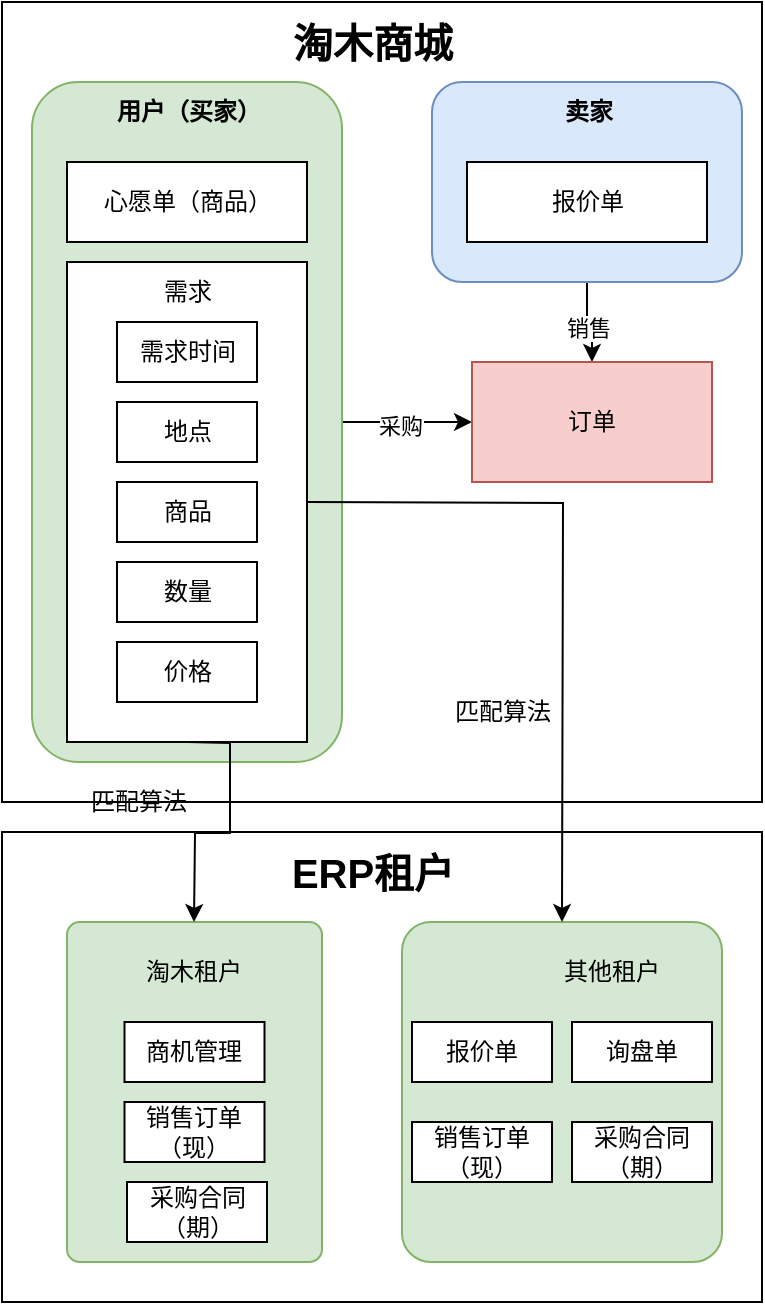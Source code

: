 <mxfile version="26.0.16">
  <diagram name="第 1 页" id="n-85s_yoIhaBRITaK5mx">
    <mxGraphModel dx="1221" dy="814" grid="1" gridSize="10" guides="1" tooltips="1" connect="1" arrows="1" fold="1" page="1" pageScale="1" pageWidth="827" pageHeight="1169" math="0" shadow="0">
      <root>
        <mxCell id="0" />
        <mxCell id="1" parent="0" />
        <mxCell id="z-lv2rKmSAZojm2UaR1e-1" value="" style="rounded=0;whiteSpace=wrap;html=1;" vertex="1" parent="1">
          <mxGeometry x="70" y="170" width="380" height="400" as="geometry" />
        </mxCell>
        <mxCell id="z-lv2rKmSAZojm2UaR1e-2" value="淘木商城" style="text;html=1;align=center;verticalAlign=middle;resizable=0;points=[];autosize=1;strokeColor=none;fillColor=none;fontSize=20;fontStyle=1" vertex="1" parent="1">
          <mxGeometry x="205" y="170" width="100" height="40" as="geometry" />
        </mxCell>
        <mxCell id="z-lv2rKmSAZojm2UaR1e-20" value="" style="edgeStyle=orthogonalEdgeStyle;rounded=0;orthogonalLoop=1;jettySize=auto;html=1;" edge="1" parent="1" source="z-lv2rKmSAZojm2UaR1e-4" target="z-lv2rKmSAZojm2UaR1e-19">
          <mxGeometry relative="1" as="geometry" />
        </mxCell>
        <mxCell id="z-lv2rKmSAZojm2UaR1e-22" value="采购" style="edgeLabel;html=1;align=center;verticalAlign=middle;resizable=0;points=[];" vertex="1" connectable="0" parent="z-lv2rKmSAZojm2UaR1e-20">
          <mxGeometry x="-0.128" y="-2" relative="1" as="geometry">
            <mxPoint as="offset" />
          </mxGeometry>
        </mxCell>
        <mxCell id="z-lv2rKmSAZojm2UaR1e-4" value="" style="rounded=1;whiteSpace=wrap;html=1;fillColor=#d5e8d4;strokeColor=#82b366;" vertex="1" parent="1">
          <mxGeometry x="85" y="210" width="155" height="340" as="geometry" />
        </mxCell>
        <mxCell id="z-lv2rKmSAZojm2UaR1e-5" value="&lt;b&gt;用户（买家）&lt;/b&gt;" style="text;html=1;align=center;verticalAlign=middle;resizable=0;points=[];autosize=1;strokeColor=none;fillColor=none;" vertex="1" parent="1">
          <mxGeometry x="112.5" y="210" width="100" height="30" as="geometry" />
        </mxCell>
        <mxCell id="z-lv2rKmSAZojm2UaR1e-7" value="心愿单（商品）" style="rounded=0;whiteSpace=wrap;html=1;" vertex="1" parent="1">
          <mxGeometry x="102.5" y="250" width="120" height="40" as="geometry" />
        </mxCell>
        <mxCell id="z-lv2rKmSAZojm2UaR1e-8" value="" style="rounded=0;whiteSpace=wrap;html=1;" vertex="1" parent="1">
          <mxGeometry x="102.5" y="300" width="120" height="240" as="geometry" />
        </mxCell>
        <mxCell id="z-lv2rKmSAZojm2UaR1e-10" value="需求" style="text;html=1;align=center;verticalAlign=middle;whiteSpace=wrap;rounded=0;" vertex="1" parent="1">
          <mxGeometry x="132.5" y="300" width="60" height="30" as="geometry" />
        </mxCell>
        <mxCell id="z-lv2rKmSAZojm2UaR1e-11" value="需求时间" style="rounded=0;whiteSpace=wrap;html=1;" vertex="1" parent="1">
          <mxGeometry x="127.5" y="330" width="70" height="30" as="geometry" />
        </mxCell>
        <mxCell id="z-lv2rKmSAZojm2UaR1e-12" value="地点" style="rounded=0;whiteSpace=wrap;html=1;" vertex="1" parent="1">
          <mxGeometry x="127.5" y="370" width="70" height="30" as="geometry" />
        </mxCell>
        <mxCell id="z-lv2rKmSAZojm2UaR1e-13" value="商品" style="rounded=0;whiteSpace=wrap;html=1;" vertex="1" parent="1">
          <mxGeometry x="127.5" y="410" width="70" height="30" as="geometry" />
        </mxCell>
        <mxCell id="z-lv2rKmSAZojm2UaR1e-14" value="数量" style="rounded=0;whiteSpace=wrap;html=1;" vertex="1" parent="1">
          <mxGeometry x="127.5" y="450" width="70" height="30" as="geometry" />
        </mxCell>
        <mxCell id="z-lv2rKmSAZojm2UaR1e-15" value="价格" style="rounded=0;whiteSpace=wrap;html=1;" vertex="1" parent="1">
          <mxGeometry x="127.5" y="490" width="70" height="30" as="geometry" />
        </mxCell>
        <mxCell id="z-lv2rKmSAZojm2UaR1e-21" value="" style="edgeStyle=orthogonalEdgeStyle;rounded=0;orthogonalLoop=1;jettySize=auto;html=1;" edge="1" parent="1" source="z-lv2rKmSAZojm2UaR1e-16" target="z-lv2rKmSAZojm2UaR1e-19">
          <mxGeometry relative="1" as="geometry" />
        </mxCell>
        <mxCell id="z-lv2rKmSAZojm2UaR1e-23" value="销售" style="edgeLabel;html=1;align=center;verticalAlign=middle;resizable=0;points=[];" vertex="1" connectable="0" parent="z-lv2rKmSAZojm2UaR1e-21">
          <mxGeometry x="-0.039" y="-3" relative="1" as="geometry">
            <mxPoint as="offset" />
          </mxGeometry>
        </mxCell>
        <mxCell id="z-lv2rKmSAZojm2UaR1e-16" value="" style="rounded=1;whiteSpace=wrap;html=1;fillColor=#dae8fc;strokeColor=#6c8ebf;" vertex="1" parent="1">
          <mxGeometry x="285" y="210" width="155" height="100" as="geometry" />
        </mxCell>
        <mxCell id="z-lv2rKmSAZojm2UaR1e-17" value="&lt;b&gt;卖家&lt;/b&gt;" style="text;html=1;align=center;verticalAlign=middle;resizable=0;points=[];autosize=1;strokeColor=none;fillColor=none;" vertex="1" parent="1">
          <mxGeometry x="337.5" y="210" width="50" height="30" as="geometry" />
        </mxCell>
        <mxCell id="z-lv2rKmSAZojm2UaR1e-18" value="报价单" style="rounded=0;whiteSpace=wrap;html=1;" vertex="1" parent="1">
          <mxGeometry x="302.5" y="250" width="120" height="40" as="geometry" />
        </mxCell>
        <mxCell id="z-lv2rKmSAZojm2UaR1e-19" value="订单" style="rounded=0;whiteSpace=wrap;html=1;fillColor=#f8cecc;strokeColor=#b85450;" vertex="1" parent="1">
          <mxGeometry x="305" y="350" width="120" height="60" as="geometry" />
        </mxCell>
        <mxCell id="z-lv2rKmSAZojm2UaR1e-24" value="" style="rounded=0;whiteSpace=wrap;html=1;" vertex="1" parent="1">
          <mxGeometry x="70" y="585" width="380" height="235" as="geometry" />
        </mxCell>
        <mxCell id="z-lv2rKmSAZojm2UaR1e-25" value="ERP租户" style="text;html=1;align=center;verticalAlign=middle;resizable=0;points=[];autosize=1;strokeColor=none;fillColor=none;fontSize=20;fontStyle=1" vertex="1" parent="1">
          <mxGeometry x="205" y="585" width="100" height="40" as="geometry" />
        </mxCell>
        <mxCell id="z-lv2rKmSAZojm2UaR1e-26" value="" style="rounded=1;whiteSpace=wrap;html=1;fillColor=#d5e8d4;strokeColor=#82b366;arcSize=5;" vertex="1" parent="1">
          <mxGeometry x="102.5" y="630" width="127.5" height="170" as="geometry" />
        </mxCell>
        <mxCell id="z-lv2rKmSAZojm2UaR1e-27" value="" style="rounded=1;whiteSpace=wrap;html=1;fillColor=#d5e8d4;strokeColor=#82b366;arcSize=9;" vertex="1" parent="1">
          <mxGeometry x="270" y="630" width="160" height="170" as="geometry" />
        </mxCell>
        <mxCell id="z-lv2rKmSAZojm2UaR1e-30" value="淘木租户" style="text;html=1;align=center;verticalAlign=middle;whiteSpace=wrap;rounded=0;" vertex="1" parent="1">
          <mxGeometry x="136.25" y="640" width="60" height="30" as="geometry" />
        </mxCell>
        <mxCell id="z-lv2rKmSAZojm2UaR1e-31" value="其他租户" style="text;html=1;align=center;verticalAlign=middle;whiteSpace=wrap;rounded=0;" vertex="1" parent="1">
          <mxGeometry x="345" y="640" width="60" height="30" as="geometry" />
        </mxCell>
        <mxCell id="z-lv2rKmSAZojm2UaR1e-32" value="商机管理" style="rounded=0;whiteSpace=wrap;html=1;" vertex="1" parent="1">
          <mxGeometry x="131.25" y="680" width="70" height="30" as="geometry" />
        </mxCell>
        <mxCell id="z-lv2rKmSAZojm2UaR1e-33" value="销售订单（现）" style="rounded=0;whiteSpace=wrap;html=1;" vertex="1" parent="1">
          <mxGeometry x="131.25" y="720" width="70" height="30" as="geometry" />
        </mxCell>
        <mxCell id="z-lv2rKmSAZojm2UaR1e-34" value="采购合同（期）" style="rounded=0;whiteSpace=wrap;html=1;" vertex="1" parent="1">
          <mxGeometry x="132.5" y="760" width="70" height="30" as="geometry" />
        </mxCell>
        <mxCell id="z-lv2rKmSAZojm2UaR1e-35" value="报价单" style="rounded=0;whiteSpace=wrap;html=1;" vertex="1" parent="1">
          <mxGeometry x="275" y="680" width="70" height="30" as="geometry" />
        </mxCell>
        <mxCell id="z-lv2rKmSAZojm2UaR1e-36" value="询盘单" style="rounded=0;whiteSpace=wrap;html=1;" vertex="1" parent="1">
          <mxGeometry x="355" y="680" width="70" height="30" as="geometry" />
        </mxCell>
        <mxCell id="z-lv2rKmSAZojm2UaR1e-37" value="采购合同（期）" style="rounded=0;whiteSpace=wrap;html=1;" vertex="1" parent="1">
          <mxGeometry x="355" y="730" width="70" height="30" as="geometry" />
        </mxCell>
        <mxCell id="z-lv2rKmSAZojm2UaR1e-38" value="销售订单&lt;div&gt;（现）&lt;/div&gt;" style="rounded=0;whiteSpace=wrap;html=1;" vertex="1" parent="1">
          <mxGeometry x="275" y="730" width="70" height="30" as="geometry" />
        </mxCell>
        <mxCell id="z-lv2rKmSAZojm2UaR1e-42" value="" style="edgeStyle=orthogonalEdgeStyle;rounded=0;orthogonalLoop=1;jettySize=auto;html=1;entryX=0.5;entryY=0;entryDx=0;entryDy=0;" edge="1" parent="1">
          <mxGeometry relative="1" as="geometry">
            <mxPoint x="163" y="540" as="sourcePoint" />
            <mxPoint x="166" y="630" as="targetPoint" />
          </mxGeometry>
        </mxCell>
        <mxCell id="z-lv2rKmSAZojm2UaR1e-45" value="" style="edgeStyle=orthogonalEdgeStyle;rounded=0;orthogonalLoop=1;jettySize=auto;html=1;entryX=0.5;entryY=0;entryDx=0;entryDy=0;" edge="1" parent="1">
          <mxGeometry relative="1" as="geometry">
            <mxPoint x="223" y="420" as="sourcePoint" />
            <mxPoint x="350" y="630" as="targetPoint" />
          </mxGeometry>
        </mxCell>
        <mxCell id="z-lv2rKmSAZojm2UaR1e-46" value="匹配算法" style="text;html=1;align=center;verticalAlign=middle;resizable=0;points=[];autosize=1;strokeColor=none;fillColor=none;" vertex="1" parent="1">
          <mxGeometry x="285" y="510" width="70" height="30" as="geometry" />
        </mxCell>
        <mxCell id="z-lv2rKmSAZojm2UaR1e-47" value="匹配算法" style="text;html=1;align=center;verticalAlign=middle;resizable=0;points=[];autosize=1;strokeColor=none;fillColor=none;" vertex="1" parent="1">
          <mxGeometry x="102.5" y="555" width="70" height="30" as="geometry" />
        </mxCell>
      </root>
    </mxGraphModel>
  </diagram>
</mxfile>
